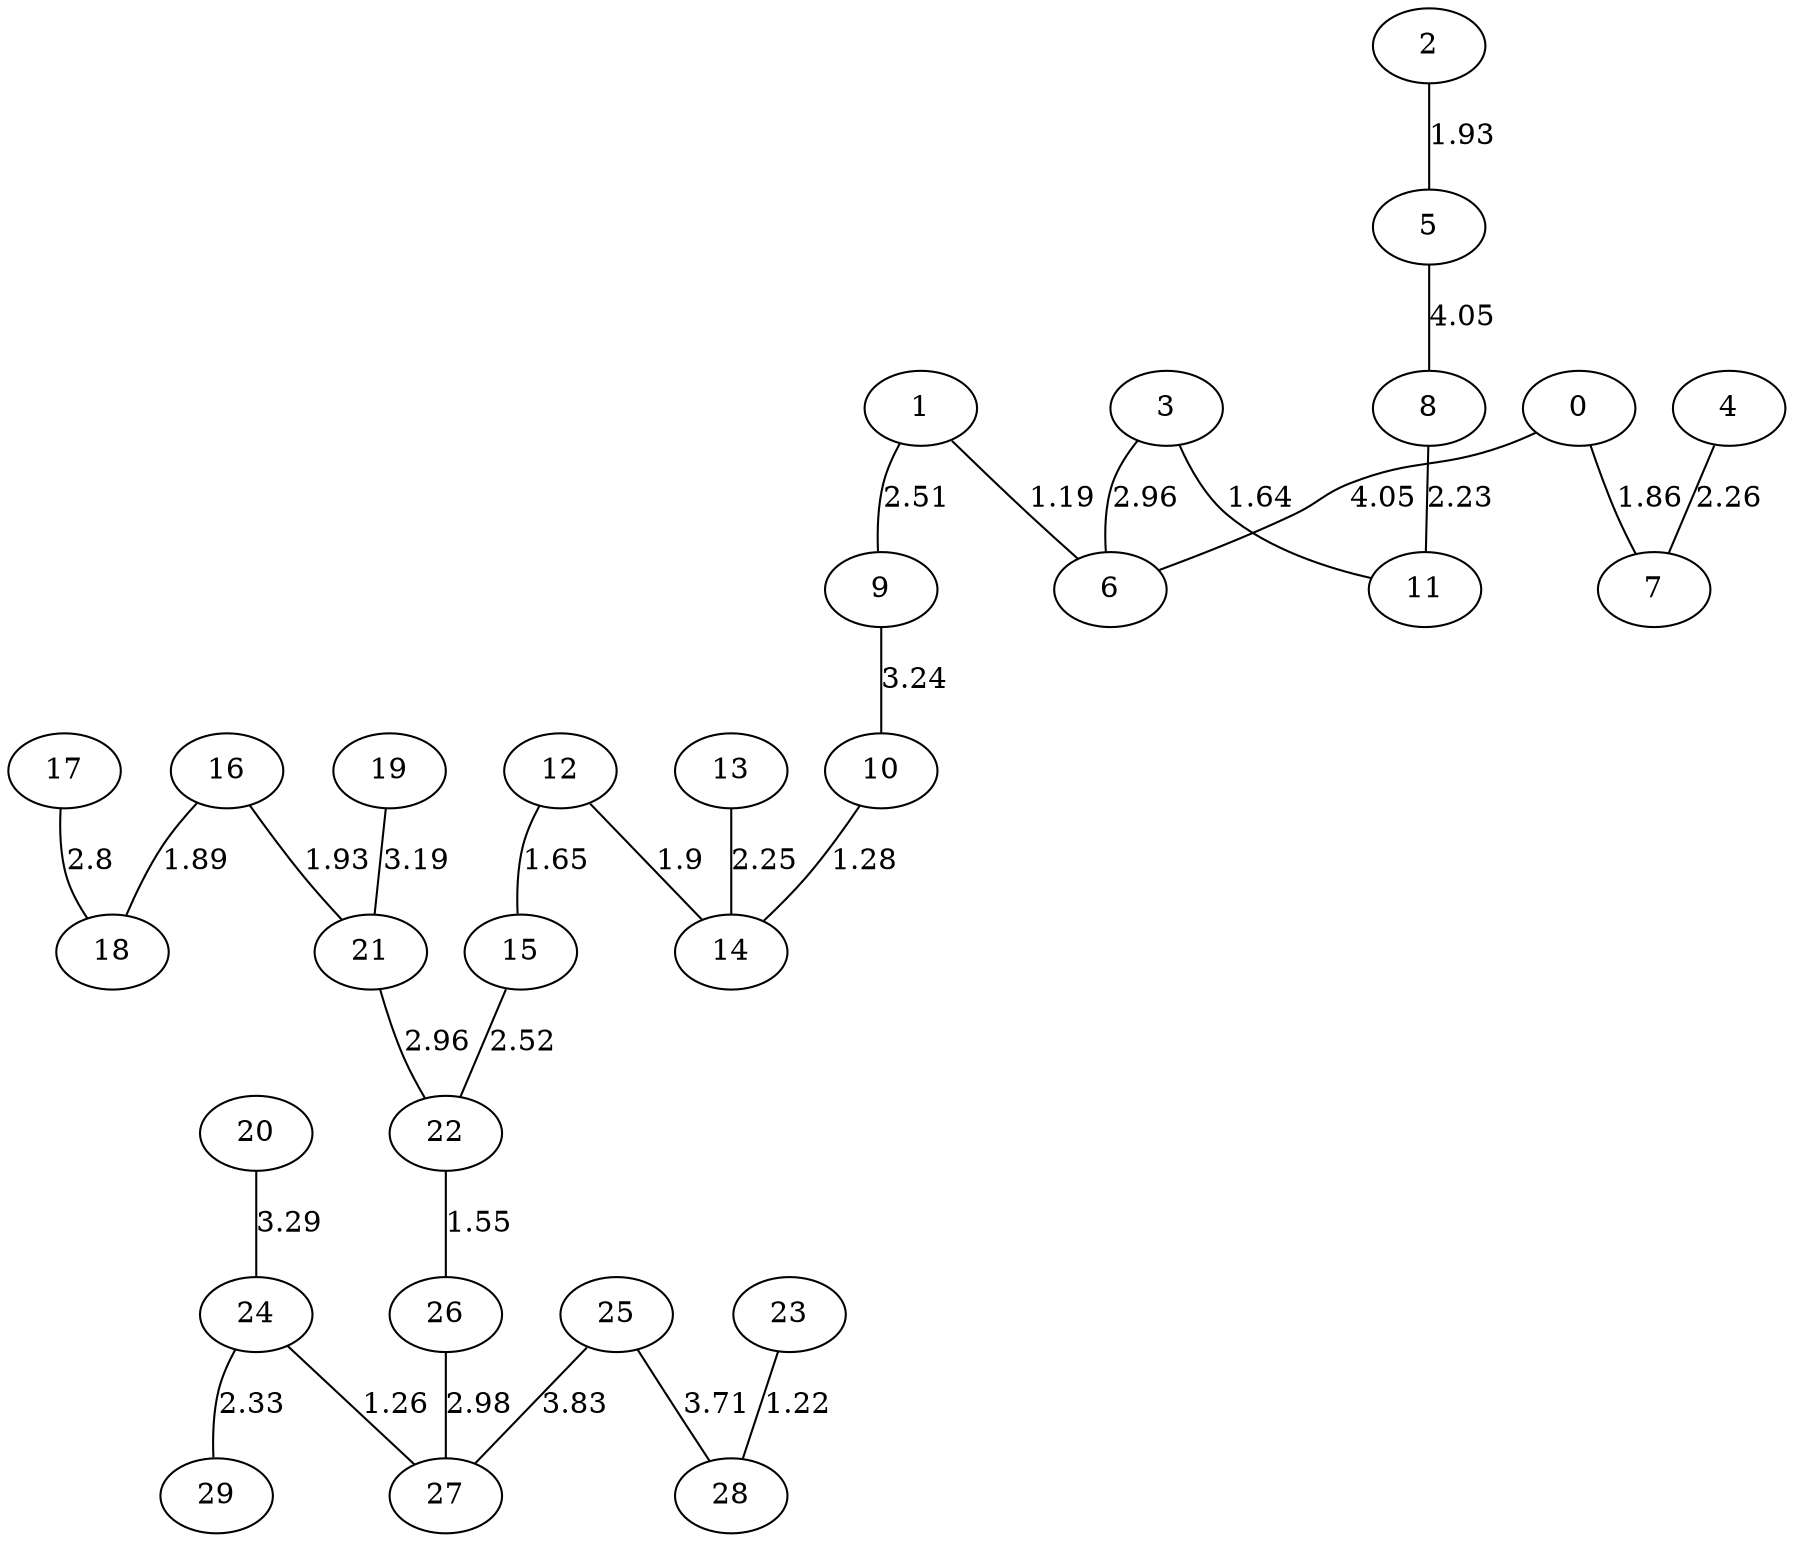graph G{
"18";
"27";
"10";
"1";
"13";
"3";
"2";
"12";
"20";
"7";
"0";
"17";
"22";
"26";
"28";
"5";
"11";
"9";
"23";
"24";
"14";
"6";
"16";
"21";
"29";
"19";
"25";
"15";
"4";
"8";
"1"--"6"[label="1.19"];
"23"--"28"[label="1.22"];
"24"--"27"[label="1.26"];
"10"--"14"[label="1.28"];
"22"--"26"[label="1.55"];
"3"--"11"[label="1.64"];
"12"--"15"[label="1.65"];
"0"--"7"[label="1.86"];
"16"--"18"[label="1.89"];
"12"--"14"[label="1.9"];
"16"--"21"[label="1.93"];
"2"--"5"[label="1.93"];
"8"--"11"[label="2.23"];
"13"--"14"[label="2.25"];
"4"--"7"[label="2.26"];
"24"--"29"[label="2.33"];
"1"--"9"[label="2.51"];
"15"--"22"[label="2.52"];
"17"--"18"[label="2.8"];
"21"--"22"[label="2.96"];
"3"--"6"[label="2.96"];
"26"--"27"[label="2.98"];
"19"--"21"[label="3.19"];
"9"--"10"[label="3.24"];
"20"--"24"[label="3.29"];
"25"--"28"[label="3.71"];
"25"--"27"[label="3.83"];
"0"--"6"[label="4.05"];
"5"--"8"[label="4.05"];
}
